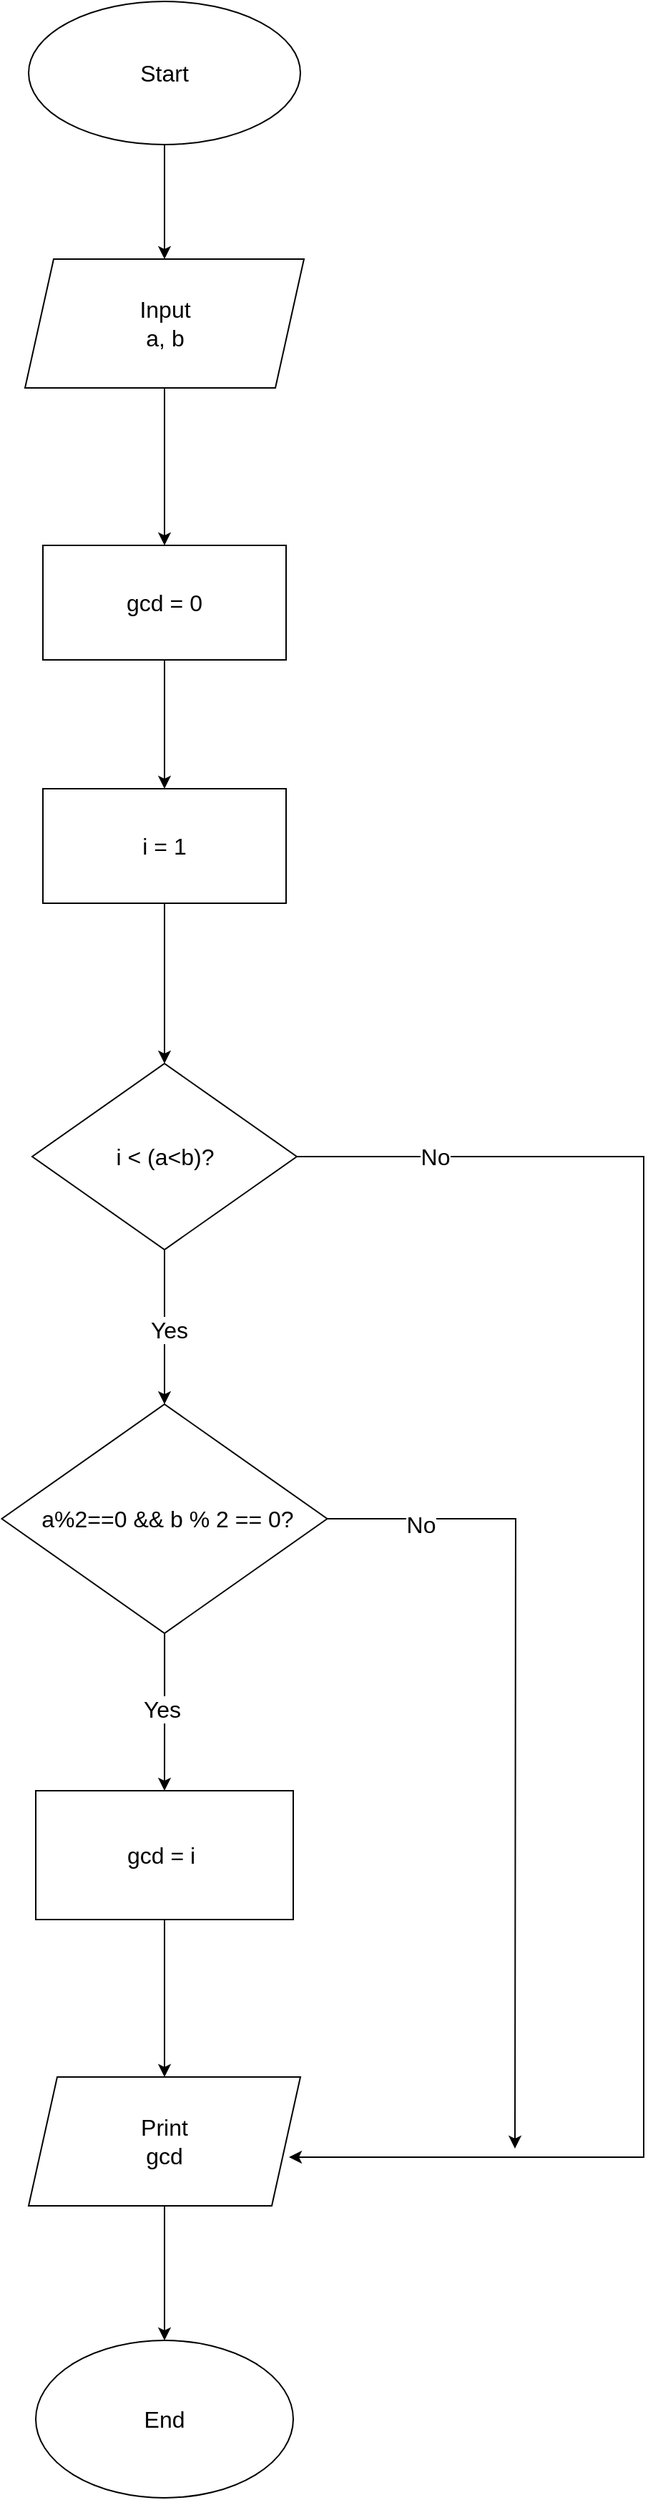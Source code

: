 <mxfile version="20.7.4" type="device"><diagram id="q2rY37wWy4ua1FZpYR5o" name="Page-1"><mxGraphModel dx="1194" dy="752" grid="1" gridSize="10" guides="1" tooltips="1" connect="1" arrows="1" fold="1" page="1" pageScale="1" pageWidth="1169" pageHeight="1654" math="0" shadow="0"><root><mxCell id="0"/><mxCell id="1" parent="0"/><mxCell id="Ln218czFN1H-HJTzcDTf-4" style="edgeStyle=orthogonalEdgeStyle;rounded=0;orthogonalLoop=1;jettySize=auto;html=1;entryX=0.5;entryY=0;entryDx=0;entryDy=0;fontSize=16;" edge="1" parent="1" source="Ln218czFN1H-HJTzcDTf-1" target="Ln218czFN1H-HJTzcDTf-3"><mxGeometry relative="1" as="geometry"/></mxCell><mxCell id="Ln218czFN1H-HJTzcDTf-1" value="&lt;font style=&quot;font-size: 16px;&quot;&gt;Start&lt;/font&gt;" style="ellipse;whiteSpace=wrap;html=1;" vertex="1" parent="1"><mxGeometry x="500" y="20" width="190" height="100" as="geometry"/></mxCell><mxCell id="Ln218czFN1H-HJTzcDTf-15" style="edgeStyle=orthogonalEdgeStyle;rounded=0;orthogonalLoop=1;jettySize=auto;html=1;entryX=0.5;entryY=0;entryDx=0;entryDy=0;fontSize=16;" edge="1" parent="1" source="Ln218czFN1H-HJTzcDTf-3" target="Ln218czFN1H-HJTzcDTf-11"><mxGeometry relative="1" as="geometry"/></mxCell><mxCell id="Ln218czFN1H-HJTzcDTf-3" value="Input&lt;br&gt;a, b" style="shape=parallelogram;perimeter=parallelogramPerimeter;whiteSpace=wrap;html=1;fixedSize=1;fontSize=16;" vertex="1" parent="1"><mxGeometry x="497.5" y="200" width="195" height="90" as="geometry"/></mxCell><mxCell id="Ln218czFN1H-HJTzcDTf-18" style="edgeStyle=orthogonalEdgeStyle;rounded=0;orthogonalLoop=1;jettySize=auto;html=1;entryX=0.5;entryY=0;entryDx=0;entryDy=0;fontSize=16;" edge="1" parent="1" source="Ln218czFN1H-HJTzcDTf-7" target="Ln218czFN1H-HJTzcDTf-10"><mxGeometry relative="1" as="geometry"/></mxCell><mxCell id="Ln218czFN1H-HJTzcDTf-19" value="Yes" style="edgeLabel;html=1;align=center;verticalAlign=middle;resizable=0;points=[];fontSize=16;" vertex="1" connectable="0" parent="Ln218czFN1H-HJTzcDTf-18"><mxGeometry x="0.028" y="3" relative="1" as="geometry"><mxPoint as="offset"/></mxGeometry></mxCell><mxCell id="Ln218czFN1H-HJTzcDTf-27" style="edgeStyle=orthogonalEdgeStyle;rounded=0;orthogonalLoop=1;jettySize=auto;html=1;entryX=0.958;entryY=0.622;entryDx=0;entryDy=0;entryPerimeter=0;fontSize=16;" edge="1" parent="1" source="Ln218czFN1H-HJTzcDTf-7" target="Ln218czFN1H-HJTzcDTf-23"><mxGeometry relative="1" as="geometry"><Array as="points"><mxPoint x="930" y="827"/><mxPoint x="930" y="1526"/></Array></mxGeometry></mxCell><mxCell id="Ln218czFN1H-HJTzcDTf-28" value="No" style="edgeLabel;html=1;align=center;verticalAlign=middle;resizable=0;points=[];fontSize=16;" vertex="1" connectable="0" parent="Ln218czFN1H-HJTzcDTf-27"><mxGeometry x="-0.838" relative="1" as="geometry"><mxPoint as="offset"/></mxGeometry></mxCell><mxCell id="Ln218czFN1H-HJTzcDTf-7" value="i &amp;lt; (a&amp;lt;b)?" style="rhombus;whiteSpace=wrap;html=1;fontSize=16;" vertex="1" parent="1"><mxGeometry x="502.5" y="762" width="185" height="130" as="geometry"/></mxCell><mxCell id="Ln218czFN1H-HJTzcDTf-21" style="edgeStyle=orthogonalEdgeStyle;rounded=0;orthogonalLoop=1;jettySize=auto;html=1;entryX=0.5;entryY=0;entryDx=0;entryDy=0;fontSize=16;" edge="1" parent="1" source="Ln218czFN1H-HJTzcDTf-10" target="Ln218czFN1H-HJTzcDTf-20"><mxGeometry relative="1" as="geometry"/></mxCell><mxCell id="Ln218czFN1H-HJTzcDTf-22" value="Yes" style="edgeLabel;html=1;align=center;verticalAlign=middle;resizable=0;points=[];fontSize=16;" vertex="1" connectable="0" parent="Ln218czFN1H-HJTzcDTf-21"><mxGeometry x="-0.046" y="-2" relative="1" as="geometry"><mxPoint as="offset"/></mxGeometry></mxCell><mxCell id="Ln218czFN1H-HJTzcDTf-33" style="edgeStyle=orthogonalEdgeStyle;rounded=0;orthogonalLoop=1;jettySize=auto;html=1;fontSize=16;" edge="1" parent="1" source="Ln218czFN1H-HJTzcDTf-10"><mxGeometry relative="1" as="geometry"><mxPoint x="840" y="1520" as="targetPoint"/></mxGeometry></mxCell><mxCell id="Ln218czFN1H-HJTzcDTf-34" value="No" style="edgeLabel;html=1;align=center;verticalAlign=middle;resizable=0;points=[];fontSize=16;" vertex="1" connectable="0" parent="Ln218czFN1H-HJTzcDTf-33"><mxGeometry x="-0.772" y="-4" relative="1" as="geometry"><mxPoint as="offset"/></mxGeometry></mxCell><mxCell id="Ln218czFN1H-HJTzcDTf-10" value="&lt;div style=&quot;&quot;&gt;&amp;nbsp; &amp;nbsp; &amp;nbsp;&lt;/div&gt;&lt;div style=&quot;&quot;&gt;&amp;nbsp;a%2==0 &amp;amp;&amp;amp; b % 2 == 0?&lt;/div&gt;&lt;div style=&quot;&quot;&gt;&lt;br&gt;&lt;/div&gt;" style="rhombus;whiteSpace=wrap;html=1;fontSize=16;align=center;" vertex="1" parent="1"><mxGeometry x="481.25" y="1000" width="227.5" height="160" as="geometry"/></mxCell><mxCell id="Ln218czFN1H-HJTzcDTf-16" style="edgeStyle=orthogonalEdgeStyle;rounded=0;orthogonalLoop=1;jettySize=auto;html=1;entryX=0.5;entryY=0;entryDx=0;entryDy=0;fontSize=16;" edge="1" parent="1" source="Ln218czFN1H-HJTzcDTf-11" target="Ln218czFN1H-HJTzcDTf-12"><mxGeometry relative="1" as="geometry"/></mxCell><mxCell id="Ln218czFN1H-HJTzcDTf-11" value="gcd = 0" style="rounded=0;whiteSpace=wrap;html=1;fontSize=16;" vertex="1" parent="1"><mxGeometry x="510" y="400" width="170" height="80" as="geometry"/></mxCell><mxCell id="Ln218czFN1H-HJTzcDTf-17" style="edgeStyle=orthogonalEdgeStyle;rounded=0;orthogonalLoop=1;jettySize=auto;html=1;entryX=0.5;entryY=0;entryDx=0;entryDy=0;fontSize=16;" edge="1" parent="1" source="Ln218czFN1H-HJTzcDTf-12" target="Ln218czFN1H-HJTzcDTf-7"><mxGeometry relative="1" as="geometry"/></mxCell><mxCell id="Ln218czFN1H-HJTzcDTf-12" value="i = 1" style="rounded=0;whiteSpace=wrap;html=1;fontSize=16;" vertex="1" parent="1"><mxGeometry x="510" y="570" width="170" height="80" as="geometry"/></mxCell><mxCell id="Ln218czFN1H-HJTzcDTf-24" style="edgeStyle=orthogonalEdgeStyle;rounded=0;orthogonalLoop=1;jettySize=auto;html=1;entryX=0.5;entryY=0;entryDx=0;entryDy=0;fontSize=16;" edge="1" parent="1" source="Ln218czFN1H-HJTzcDTf-20" target="Ln218czFN1H-HJTzcDTf-23"><mxGeometry relative="1" as="geometry"/></mxCell><mxCell id="Ln218czFN1H-HJTzcDTf-20" value="gcd = i&amp;nbsp;" style="rounded=0;whiteSpace=wrap;html=1;fontSize=16;" vertex="1" parent="1"><mxGeometry x="505" y="1270" width="180" height="90" as="geometry"/></mxCell><mxCell id="Ln218czFN1H-HJTzcDTf-26" style="edgeStyle=orthogonalEdgeStyle;rounded=0;orthogonalLoop=1;jettySize=auto;html=1;entryX=0.5;entryY=0;entryDx=0;entryDy=0;fontSize=16;" edge="1" parent="1" source="Ln218czFN1H-HJTzcDTf-23" target="Ln218czFN1H-HJTzcDTf-25"><mxGeometry relative="1" as="geometry"/></mxCell><mxCell id="Ln218czFN1H-HJTzcDTf-23" value="Print&lt;br&gt;gcd" style="shape=parallelogram;perimeter=parallelogramPerimeter;whiteSpace=wrap;html=1;fixedSize=1;fontSize=16;" vertex="1" parent="1"><mxGeometry x="500" y="1470" width="190" height="90" as="geometry"/></mxCell><mxCell id="Ln218czFN1H-HJTzcDTf-25" value="End" style="ellipse;whiteSpace=wrap;html=1;fontSize=16;" vertex="1" parent="1"><mxGeometry x="505" y="1654" width="180" height="110" as="geometry"/></mxCell></root></mxGraphModel></diagram></mxfile>